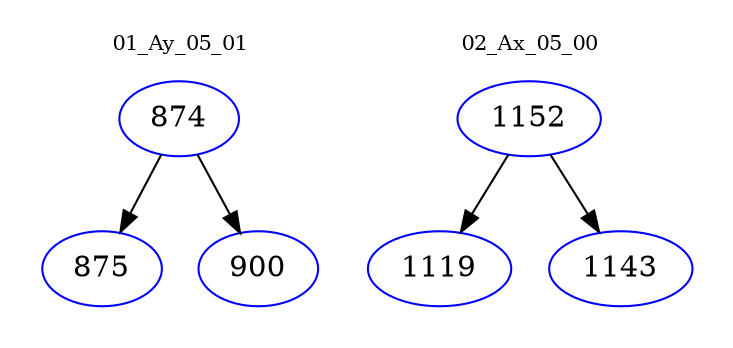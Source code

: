 digraph{
subgraph cluster_0 {
color = white
label = "01_Ay_05_01";
fontsize=10;
T0_874 [label="874", color="blue"]
T0_874 -> T0_875 [color="black"]
T0_875 [label="875", color="blue"]
T0_874 -> T0_900 [color="black"]
T0_900 [label="900", color="blue"]
}
subgraph cluster_1 {
color = white
label = "02_Ax_05_00";
fontsize=10;
T1_1152 [label="1152", color="blue"]
T1_1152 -> T1_1119 [color="black"]
T1_1119 [label="1119", color="blue"]
T1_1152 -> T1_1143 [color="black"]
T1_1143 [label="1143", color="blue"]
}
}
